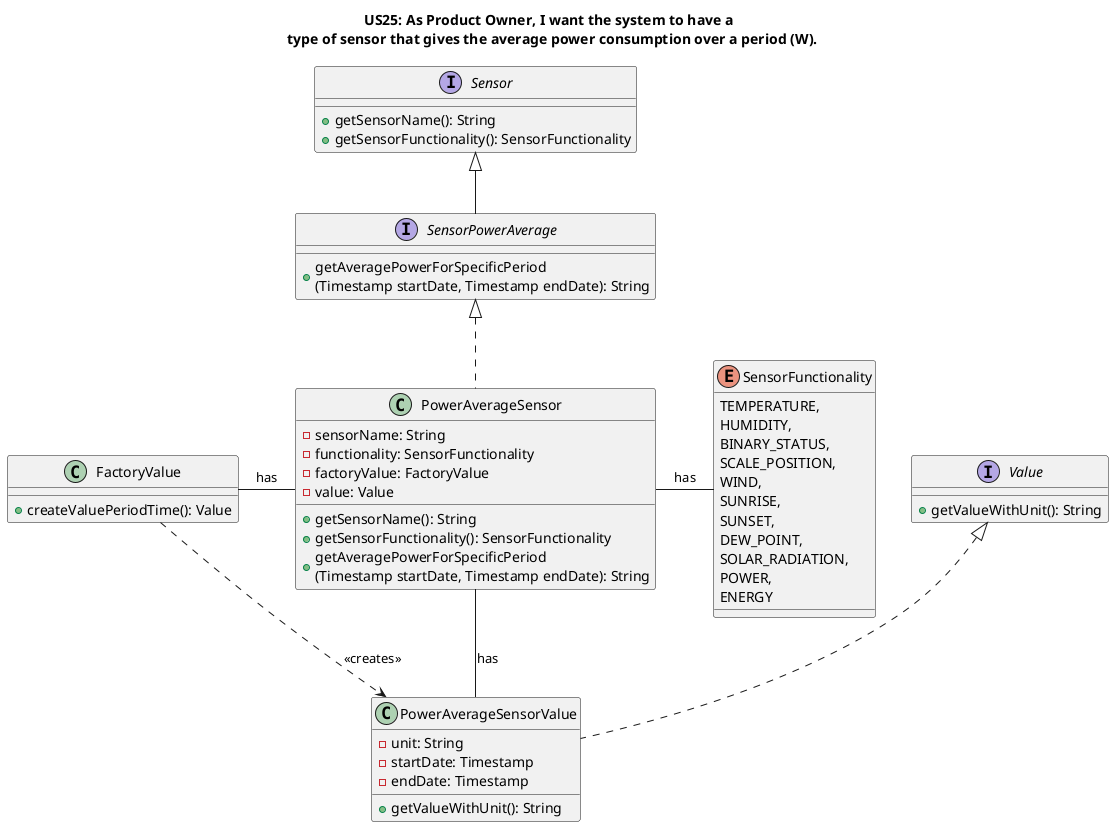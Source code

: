 @startuml
'https://plantuml.com/class-diagram

title "US25: As Product Owner, I want the system to have a \n type of sensor that gives the average power consumption over a period (W)."

enum SensorFunctionality {
    TEMPERATURE,
    HUMIDITY,
    BINARY_STATUS,
    SCALE_POSITION,
    WIND,
    SUNRISE,
    SUNSET,
    DEW_POINT,
    SOLAR_RADIATION,
    POWER,
    ENERGY
    }

interface Sensor {
    +getSensorName(): String
    +getSensorFunctionality(): SensorFunctionality
}


interface SensorPowerAverage extends Sensor{
    +getAveragePowerForSpecificPeriod\n(Timestamp startDate, Timestamp endDate): String
}

interface Value {
    +getValueWithUnit(): String
}

class PowerAverageSensorValue implements Value{
    -unit: String
    -startDate: Timestamp
    -endDate: Timestamp

    +getValueWithUnit(): String
}


class PowerAverageSensor implements SensorPowerAverage{
    -sensorName: String
    -functionality: SensorFunctionality
    -factoryValue: FactoryValue
    -value: Value

    +getSensorName(): String
    +getSensorFunctionality(): SensorFunctionality
    +getAveragePowerForSpecificPeriod\n(Timestamp startDate, Timestamp endDate): String
}

class FactoryValue {
+createValuePeriodTime(): Value
}

FactoryValue - PowerAverageSensor: has
FactoryValue ..> PowerAverageSensorValue: <<creates>>
PowerAverageSensor - SensorFunctionality: has
PowerAverageSensor -- PowerAverageSensorValue: has


@enduml